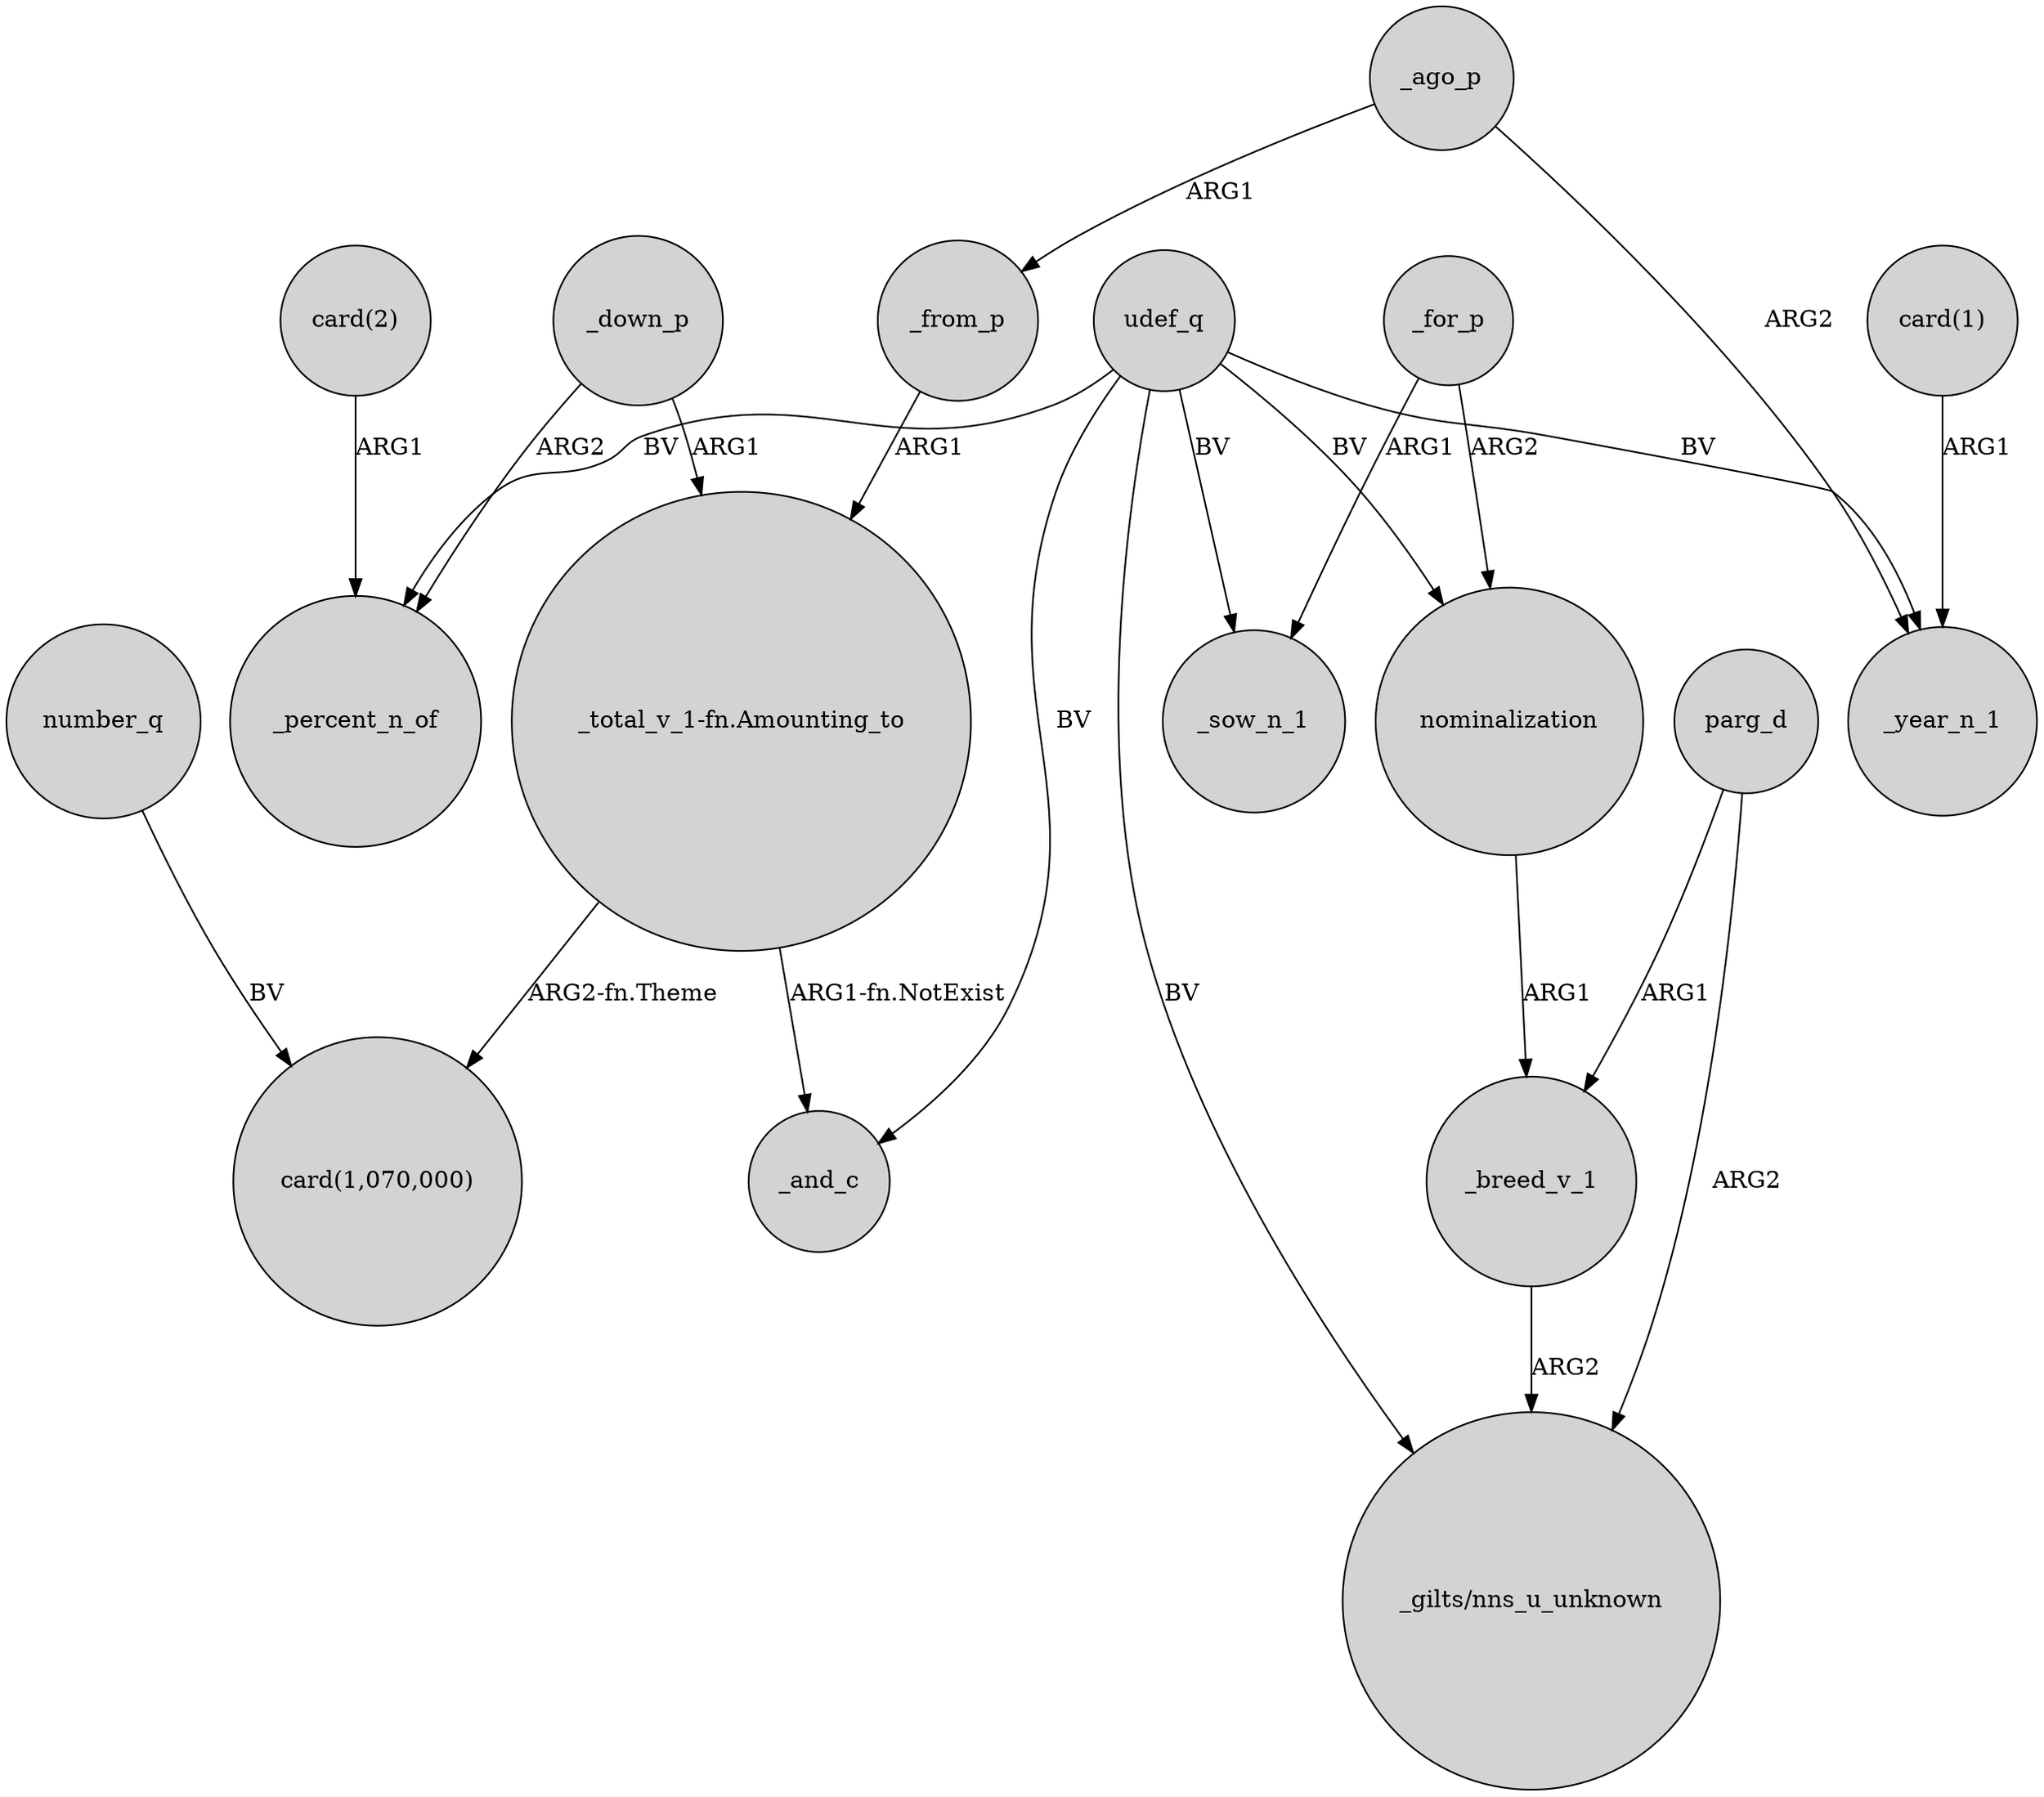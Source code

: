 digraph {
	node [shape=circle style=filled]
	"_total_v_1-fn.Amounting_to" -> _and_c [label="ARG1-fn.NotExist"]
	nominalization -> _breed_v_1 [label=ARG1]
	udef_q -> "_gilts/nns_u_unknown" [label=BV]
	_for_p -> nominalization [label=ARG2]
	"card(2)" -> _percent_n_of [label=ARG1]
	_ago_p -> _year_n_1 [label=ARG2]
	_for_p -> _sow_n_1 [label=ARG1]
	parg_d -> "_gilts/nns_u_unknown" [label=ARG2]
	number_q -> "card(1,070,000)" [label=BV]
	_ago_p -> _from_p [label=ARG1]
	_breed_v_1 -> "_gilts/nns_u_unknown" [label=ARG2]
	parg_d -> _breed_v_1 [label=ARG1]
	_from_p -> "_total_v_1-fn.Amounting_to" [label=ARG1]
	udef_q -> nominalization [label=BV]
	"_total_v_1-fn.Amounting_to" -> "card(1,070,000)" [label="ARG2-fn.Theme"]
	udef_q -> _sow_n_1 [label=BV]
	"card(1)" -> _year_n_1 [label=ARG1]
	udef_q -> _year_n_1 [label=BV]
	_down_p -> "_total_v_1-fn.Amounting_to" [label=ARG1]
	udef_q -> _percent_n_of [label=BV]
	udef_q -> _and_c [label=BV]
	_down_p -> _percent_n_of [label=ARG2]
}
